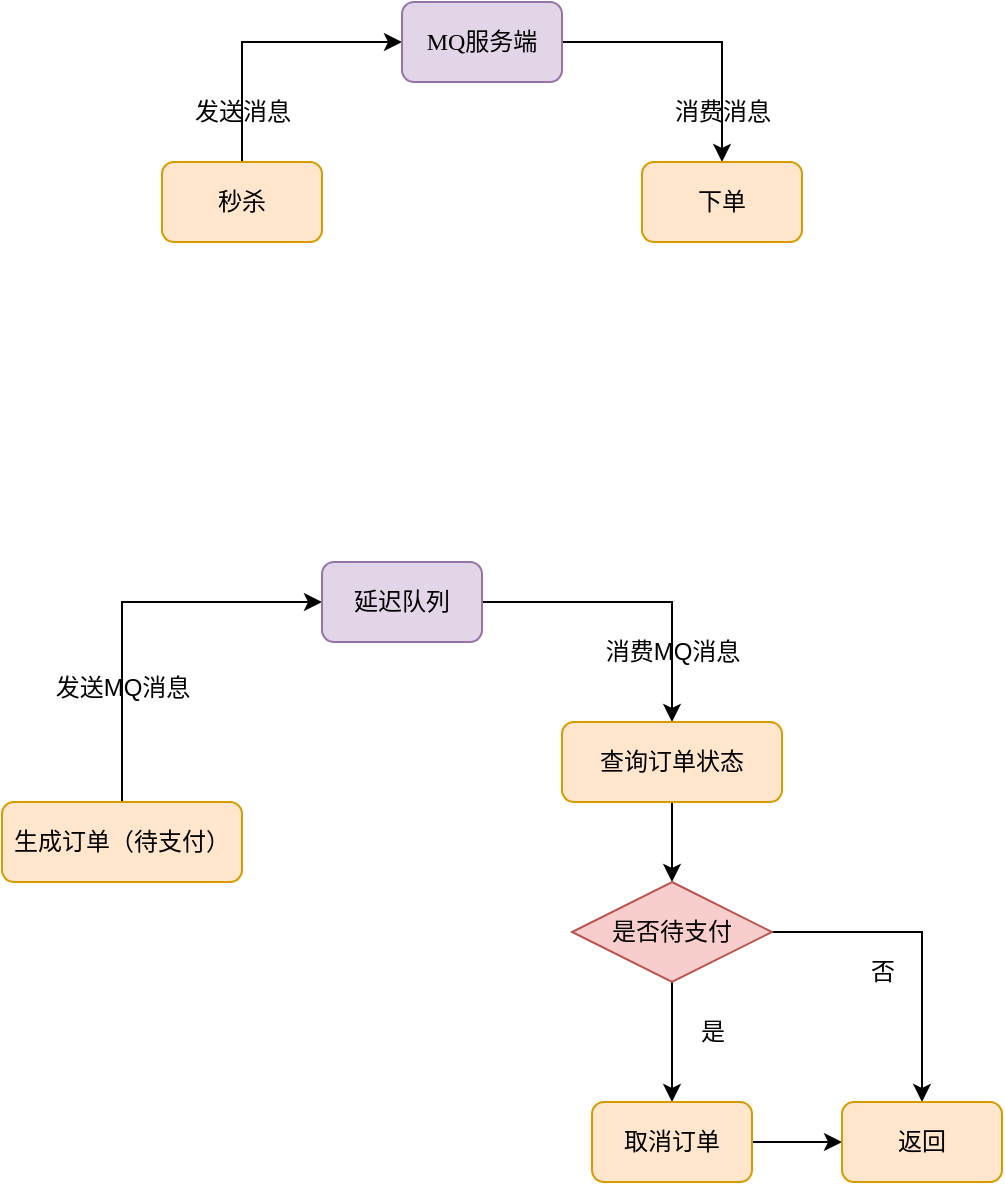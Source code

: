<mxfile version="23.0.2" type="github">
  <diagram name="第 1 页" id="uyouohGRBcDSfjJ6WK2Q">
    <mxGraphModel dx="1434" dy="338" grid="0" gridSize="10" guides="1" tooltips="1" connect="1" arrows="1" fold="1" page="0" pageScale="1" pageWidth="827" pageHeight="1169" math="0" shadow="0">
      <root>
        <mxCell id="0" />
        <mxCell id="1" parent="0" />
        <mxCell id="Weh22ql0-clUbXLXubPP-4" style="edgeStyle=orthogonalEdgeStyle;rounded=0;orthogonalLoop=1;jettySize=auto;html=1;exitX=0.5;exitY=0;exitDx=0;exitDy=0;" edge="1" parent="1" source="Weh22ql0-clUbXLXubPP-1" target="Weh22ql0-clUbXLXubPP-2">
          <mxGeometry relative="1" as="geometry">
            <Array as="points">
              <mxPoint x="200" y="580" />
            </Array>
          </mxGeometry>
        </mxCell>
        <mxCell id="Weh22ql0-clUbXLXubPP-1" value="秒杀" style="rounded=1;whiteSpace=wrap;html=1;fontFamily=Comic Sans MS;fillColor=#ffe6cc;strokeColor=#d79b00;" vertex="1" parent="1">
          <mxGeometry x="160" y="640" width="80" height="40" as="geometry" />
        </mxCell>
        <mxCell id="Weh22ql0-clUbXLXubPP-5" style="edgeStyle=orthogonalEdgeStyle;rounded=0;orthogonalLoop=1;jettySize=auto;html=1;exitX=1;exitY=0.5;exitDx=0;exitDy=0;entryX=0.5;entryY=0;entryDx=0;entryDy=0;" edge="1" parent="1" source="Weh22ql0-clUbXLXubPP-2" target="Weh22ql0-clUbXLXubPP-3">
          <mxGeometry relative="1" as="geometry" />
        </mxCell>
        <mxCell id="Weh22ql0-clUbXLXubPP-2" value="MQ服务端" style="rounded=1;whiteSpace=wrap;html=1;fontFamily=Comic Sans MS;fillColor=#e1d5e7;strokeColor=#9673a6;" vertex="1" parent="1">
          <mxGeometry x="280" y="560" width="80" height="40" as="geometry" />
        </mxCell>
        <mxCell id="Weh22ql0-clUbXLXubPP-3" value="下单" style="rounded=1;whiteSpace=wrap;html=1;fontFamily=Comic Sans MS;fillColor=#ffe6cc;strokeColor=#d79b00;" vertex="1" parent="1">
          <mxGeometry x="400" y="640" width="80" height="40" as="geometry" />
        </mxCell>
        <mxCell id="Weh22ql0-clUbXLXubPP-6" value="发送消息" style="text;html=1;align=center;verticalAlign=middle;resizable=0;points=[];autosize=1;strokeColor=none;fillColor=none;fontFamily=Comic Sans MS;" vertex="1" parent="1">
          <mxGeometry x="165" y="600" width="70" height="30" as="geometry" />
        </mxCell>
        <mxCell id="Weh22ql0-clUbXLXubPP-7" value="消费消息" style="text;html=1;align=center;verticalAlign=middle;resizable=0;points=[];autosize=1;strokeColor=none;fillColor=none;fontFamily=Comic Sans MS;" vertex="1" parent="1">
          <mxGeometry x="405" y="600" width="70" height="30" as="geometry" />
        </mxCell>
        <mxCell id="Weh22ql0-clUbXLXubPP-11" style="edgeStyle=orthogonalEdgeStyle;rounded=0;orthogonalLoop=1;jettySize=auto;html=1;exitX=0.5;exitY=0;exitDx=0;exitDy=0;entryX=0;entryY=0.5;entryDx=0;entryDy=0;" edge="1" parent="1" source="Weh22ql0-clUbXLXubPP-9" target="Weh22ql0-clUbXLXubPP-10">
          <mxGeometry relative="1" as="geometry" />
        </mxCell>
        <mxCell id="Weh22ql0-clUbXLXubPP-9" value="生成订单（待支付）" style="rounded=1;whiteSpace=wrap;html=1;fillColor=#ffe6cc;strokeColor=#d79b00;" vertex="1" parent="1">
          <mxGeometry x="80" y="960" width="120" height="40" as="geometry" />
        </mxCell>
        <mxCell id="Weh22ql0-clUbXLXubPP-14" style="edgeStyle=orthogonalEdgeStyle;rounded=0;orthogonalLoop=1;jettySize=auto;html=1;exitX=1;exitY=0.5;exitDx=0;exitDy=0;entryX=0.5;entryY=0;entryDx=0;entryDy=0;" edge="1" parent="1" source="Weh22ql0-clUbXLXubPP-10" target="Weh22ql0-clUbXLXubPP-13">
          <mxGeometry relative="1" as="geometry" />
        </mxCell>
        <mxCell id="Weh22ql0-clUbXLXubPP-10" value="延迟队列" style="rounded=1;whiteSpace=wrap;html=1;fillColor=#e1d5e7;strokeColor=#9673a6;" vertex="1" parent="1">
          <mxGeometry x="240" y="840" width="80" height="40" as="geometry" />
        </mxCell>
        <mxCell id="Weh22ql0-clUbXLXubPP-12" value="发送MQ消息" style="text;html=1;align=center;verticalAlign=middle;resizable=0;points=[];autosize=1;strokeColor=none;fillColor=none;" vertex="1" parent="1">
          <mxGeometry x="95" y="888" width="90" height="30" as="geometry" />
        </mxCell>
        <mxCell id="Weh22ql0-clUbXLXubPP-17" style="edgeStyle=orthogonalEdgeStyle;rounded=0;orthogonalLoop=1;jettySize=auto;html=1;exitX=0.5;exitY=1;exitDx=0;exitDy=0;" edge="1" parent="1" source="Weh22ql0-clUbXLXubPP-13" target="Weh22ql0-clUbXLXubPP-16">
          <mxGeometry relative="1" as="geometry" />
        </mxCell>
        <mxCell id="Weh22ql0-clUbXLXubPP-13" value="查询订单状态" style="rounded=1;whiteSpace=wrap;html=1;fillColor=#ffe6cc;strokeColor=#d79b00;" vertex="1" parent="1">
          <mxGeometry x="360" y="920" width="110" height="40" as="geometry" />
        </mxCell>
        <mxCell id="Weh22ql0-clUbXLXubPP-15" value="消费MQ消息" style="text;html=1;align=center;verticalAlign=middle;resizable=0;points=[];autosize=1;strokeColor=none;fillColor=none;" vertex="1" parent="1">
          <mxGeometry x="370" y="870" width="90" height="30" as="geometry" />
        </mxCell>
        <mxCell id="Weh22ql0-clUbXLXubPP-19" style="edgeStyle=orthogonalEdgeStyle;rounded=0;orthogonalLoop=1;jettySize=auto;html=1;exitX=0.5;exitY=1;exitDx=0;exitDy=0;" edge="1" parent="1" source="Weh22ql0-clUbXLXubPP-16" target="Weh22ql0-clUbXLXubPP-18">
          <mxGeometry relative="1" as="geometry" />
        </mxCell>
        <mxCell id="Weh22ql0-clUbXLXubPP-22" style="edgeStyle=orthogonalEdgeStyle;rounded=0;orthogonalLoop=1;jettySize=auto;html=1;exitX=1;exitY=0.5;exitDx=0;exitDy=0;entryX=0.5;entryY=0;entryDx=0;entryDy=0;" edge="1" parent="1" source="Weh22ql0-clUbXLXubPP-16" target="Weh22ql0-clUbXLXubPP-21">
          <mxGeometry relative="1" as="geometry" />
        </mxCell>
        <mxCell id="Weh22ql0-clUbXLXubPP-16" value="是否待支付" style="rhombus;whiteSpace=wrap;html=1;fillColor=#f8cecc;strokeColor=#b85450;" vertex="1" parent="1">
          <mxGeometry x="365" y="1000" width="100" height="50" as="geometry" />
        </mxCell>
        <mxCell id="Weh22ql0-clUbXLXubPP-24" style="edgeStyle=orthogonalEdgeStyle;rounded=0;orthogonalLoop=1;jettySize=auto;html=1;exitX=1;exitY=0.5;exitDx=0;exitDy=0;" edge="1" parent="1" source="Weh22ql0-clUbXLXubPP-18" target="Weh22ql0-clUbXLXubPP-21">
          <mxGeometry relative="1" as="geometry" />
        </mxCell>
        <mxCell id="Weh22ql0-clUbXLXubPP-18" value="取消订单" style="rounded=1;whiteSpace=wrap;html=1;fillColor=#ffe6cc;strokeColor=#d79b00;" vertex="1" parent="1">
          <mxGeometry x="375" y="1110" width="80" height="40" as="geometry" />
        </mxCell>
        <mxCell id="Weh22ql0-clUbXLXubPP-20" value="是" style="text;html=1;align=center;verticalAlign=middle;resizable=0;points=[];autosize=1;strokeColor=none;fillColor=none;" vertex="1" parent="1">
          <mxGeometry x="415" y="1060" width="40" height="30" as="geometry" />
        </mxCell>
        <mxCell id="Weh22ql0-clUbXLXubPP-21" value="返回" style="rounded=1;whiteSpace=wrap;html=1;fillColor=#ffe6cc;strokeColor=#d79b00;" vertex="1" parent="1">
          <mxGeometry x="500" y="1110" width="80" height="40" as="geometry" />
        </mxCell>
        <mxCell id="Weh22ql0-clUbXLXubPP-23" value="否" style="text;html=1;align=center;verticalAlign=middle;resizable=0;points=[];autosize=1;strokeColor=none;fillColor=none;" vertex="1" parent="1">
          <mxGeometry x="500" y="1030" width="40" height="30" as="geometry" />
        </mxCell>
      </root>
    </mxGraphModel>
  </diagram>
</mxfile>

